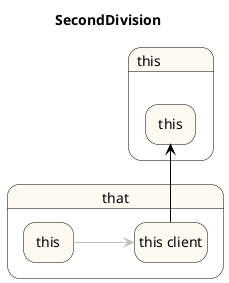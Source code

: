 ''''''''''''''''''''''''''''''''''''''''''
''                                      ''
''  AUTOGENERATED CODE -- DO NOT EDIT!  ''
''                                      ''
''''''''''''''''''''''''''''''''''''''''''

@startuml
title SecondDivision
left to right direction
scale max 16384 height
hide empty description
skinparam state {
  BackgroundColor FloralWhite
  BorderColor Black
  ArrowColor Crimson
}
state "that" as X_0 {
  state "this" as _0
  state "this client" as _1
}
state "this" as X_1 <<highlight>> {
  state "this" as _2 <<highlight>>
}
_0 -[#silver]-> _1
_1 -[#black]> _2
@enduml
